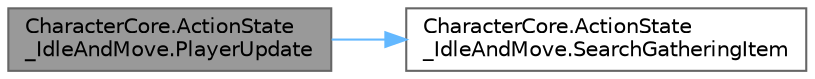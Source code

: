digraph "CharacterCore.ActionState_IdleAndMove.PlayerUpdate"
{
 // LATEX_PDF_SIZE
  bgcolor="transparent";
  edge [fontname=Helvetica,fontsize=10,labelfontname=Helvetica,labelfontsize=10];
  node [fontname=Helvetica,fontsize=10,shape=box,height=0.2,width=0.4];
  rankdir="LR";
  Node1 [id="Node000001",label="CharacterCore.ActionState\l_IdleAndMove.PlayerUpdate",height=0.2,width=0.4,color="gray40", fillcolor="grey60", style="filled", fontcolor="black",tooltip=" "];
  Node1 -> Node2 [id="edge2_Node000001_Node000002",color="steelblue1",style="solid",tooltip=" "];
  Node2 [id="Node000002",label="CharacterCore.ActionState\l_IdleAndMove.SearchGatheringItem",height=0.2,width=0.4,color="grey40", fillcolor="white", style="filled",URL="$class_character_core_1_1_action_state___idle_and_move.html#a38e320e20734267b4f9109b3b7b1179a",tooltip=" "];
}

